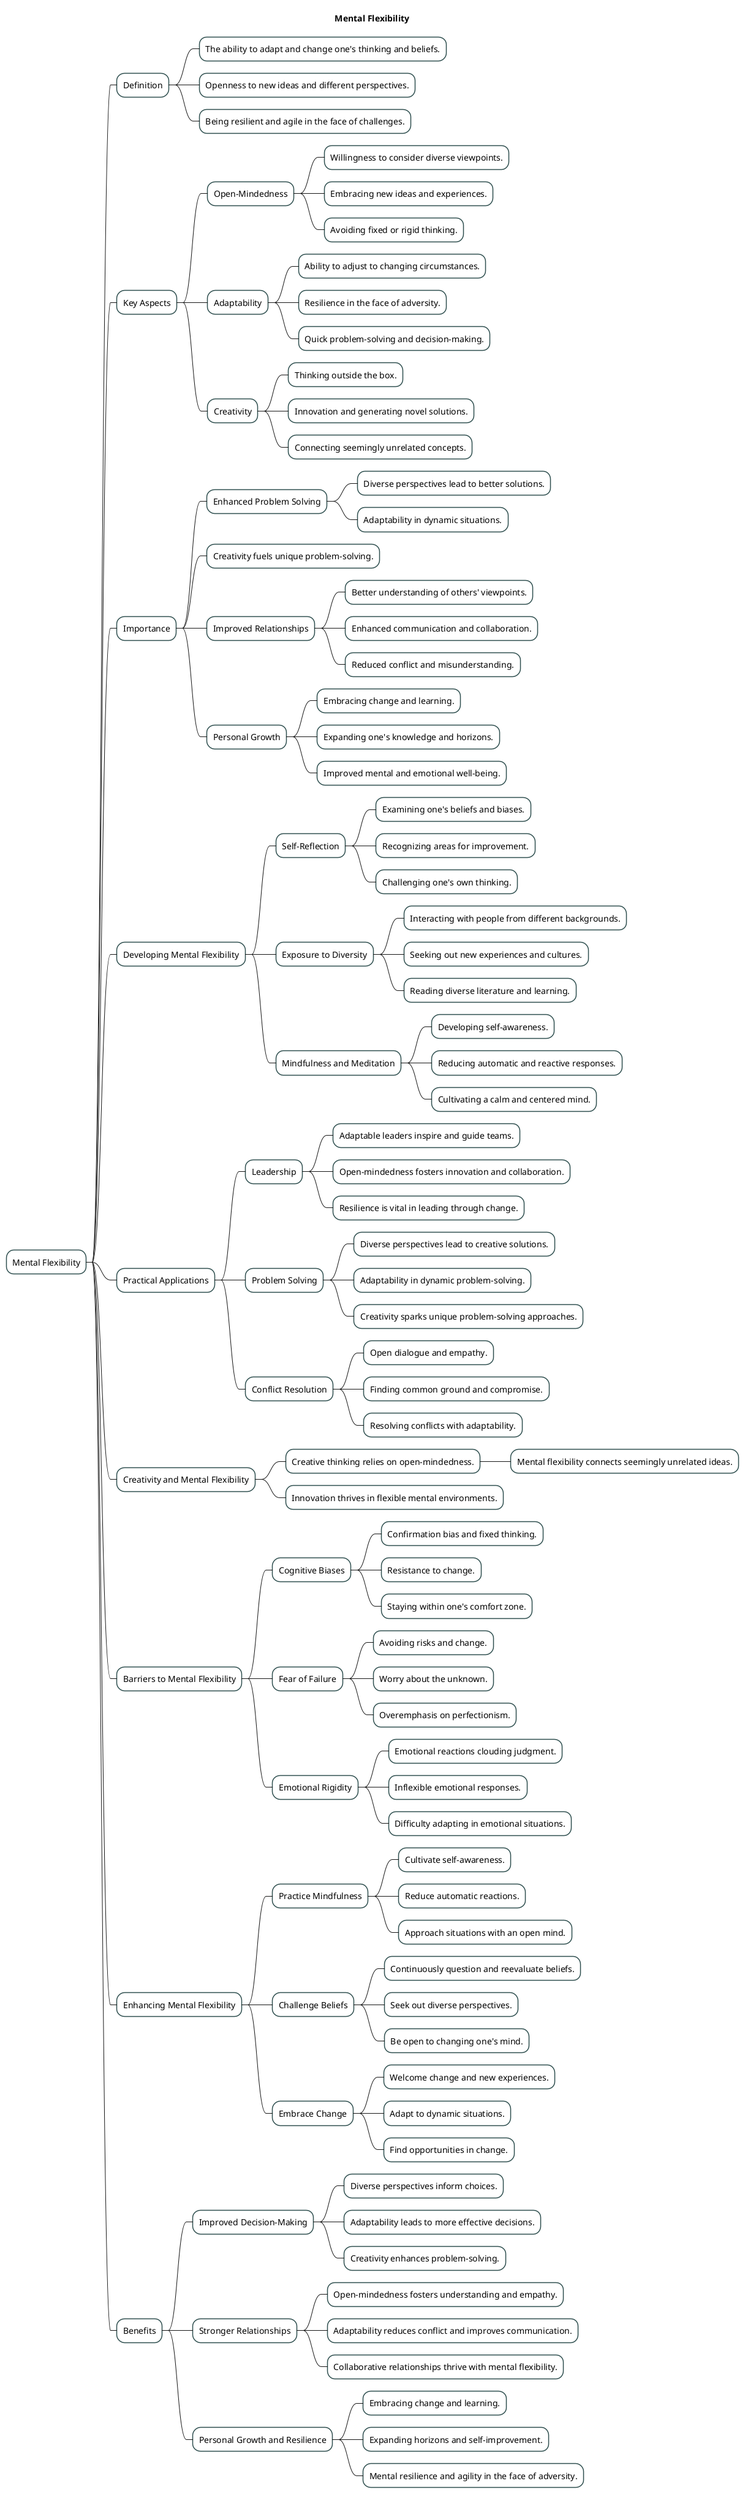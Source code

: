@startmindmap
title Mental Flexibility

skinparam node {
    BackgroundColor LightMagenta
    BorderColor DarkSlateGray
}

* Mental Flexibility
** Definition
*** The ability to adapt and change one's thinking and beliefs.
*** Openness to new ideas and different perspectives.
*** Being resilient and agile in the face of challenges.

** Key Aspects
*** Open-Mindedness
**** Willingness to consider diverse viewpoints.
**** Embracing new ideas and experiences.
**** Avoiding fixed or rigid thinking.

*** Adaptability
**** Ability to adjust to changing circumstances.
**** Resilience in the face of adversity.
**** Quick problem-solving and decision-making.

*** Creativity
**** Thinking outside the box.
**** Innovation and generating novel solutions.
**** Connecting seemingly unrelated concepts.

** Importance
*** Enhanced Problem Solving
**** Diverse perspectives lead to better solutions.
**** Adaptability in dynamic situations.
*** Creativity fuels unique problem-solving.

*** Improved Relationships
**** Better understanding of others' viewpoints.
**** Enhanced communication and collaboration.
**** Reduced conflict and misunderstanding.

*** Personal Growth
**** Embracing change and learning.
**** Expanding one's knowledge and horizons.
**** Improved mental and emotional well-being.

** Developing Mental Flexibility
*** Self-Reflection
**** Examining one's beliefs and biases.
**** Recognizing areas for improvement.
**** Challenging one's own thinking.

*** Exposure to Diversity
**** Interacting with people from different backgrounds.
**** Seeking out new experiences and cultures.
**** Reading diverse literature and learning.

*** Mindfulness and Meditation
**** Developing self-awareness.
**** Reducing automatic and reactive responses.
**** Cultivating a calm and centered mind.

** Practical Applications
*** Leadership
**** Adaptable leaders inspire and guide teams.
**** Open-mindedness fosters innovation and collaboration.
**** Resilience is vital in leading through change.

*** Problem Solving
**** Diverse perspectives lead to creative solutions.
**** Adaptability in dynamic problem-solving.
**** Creativity sparks unique problem-solving approaches.

*** Conflict Resolution
**** Open dialogue and empathy.
**** Finding common ground and compromise.
**** Resolving conflicts with adaptability.

** Creativity and Mental Flexibility
*** Creative thinking relies on open-mindedness.
**** Mental flexibility connects seemingly unrelated ideas.
*** Innovation thrives in flexible mental environments.

** Barriers to Mental Flexibility
*** Cognitive Biases
**** Confirmation bias and fixed thinking.
**** Resistance to change.
**** Staying within one's comfort zone.

*** Fear of Failure
**** Avoiding risks and change.
**** Worry about the unknown.
**** Overemphasis on perfectionism.

*** Emotional Rigidity
**** Emotional reactions clouding judgment.
**** Inflexible emotional responses.
**** Difficulty adapting in emotional situations.

** Enhancing Mental Flexibility
*** Practice Mindfulness
**** Cultivate self-awareness.
**** Reduce automatic reactions.
**** Approach situations with an open mind.

*** Challenge Beliefs
**** Continuously question and reevaluate beliefs.
**** Seek out diverse perspectives.
**** Be open to changing one's mind.

*** Embrace Change
**** Welcome change and new experiences.
**** Adapt to dynamic situations.
**** Find opportunities in change.

** Benefits
*** Improved Decision-Making
**** Diverse perspectives inform choices.
**** Adaptability leads to more effective decisions.
**** Creativity enhances problem-solving.

*** Stronger Relationships
**** Open-mindedness fosters understanding and empathy.
**** Adaptability reduces conflict and improves communication.
**** Collaborative relationships thrive with mental flexibility.

*** Personal Growth and Resilience
**** Embracing change and learning.
**** Expanding horizons and self-improvement.
**** Mental resilience and agility in the face of adversity.
@endmindmap
